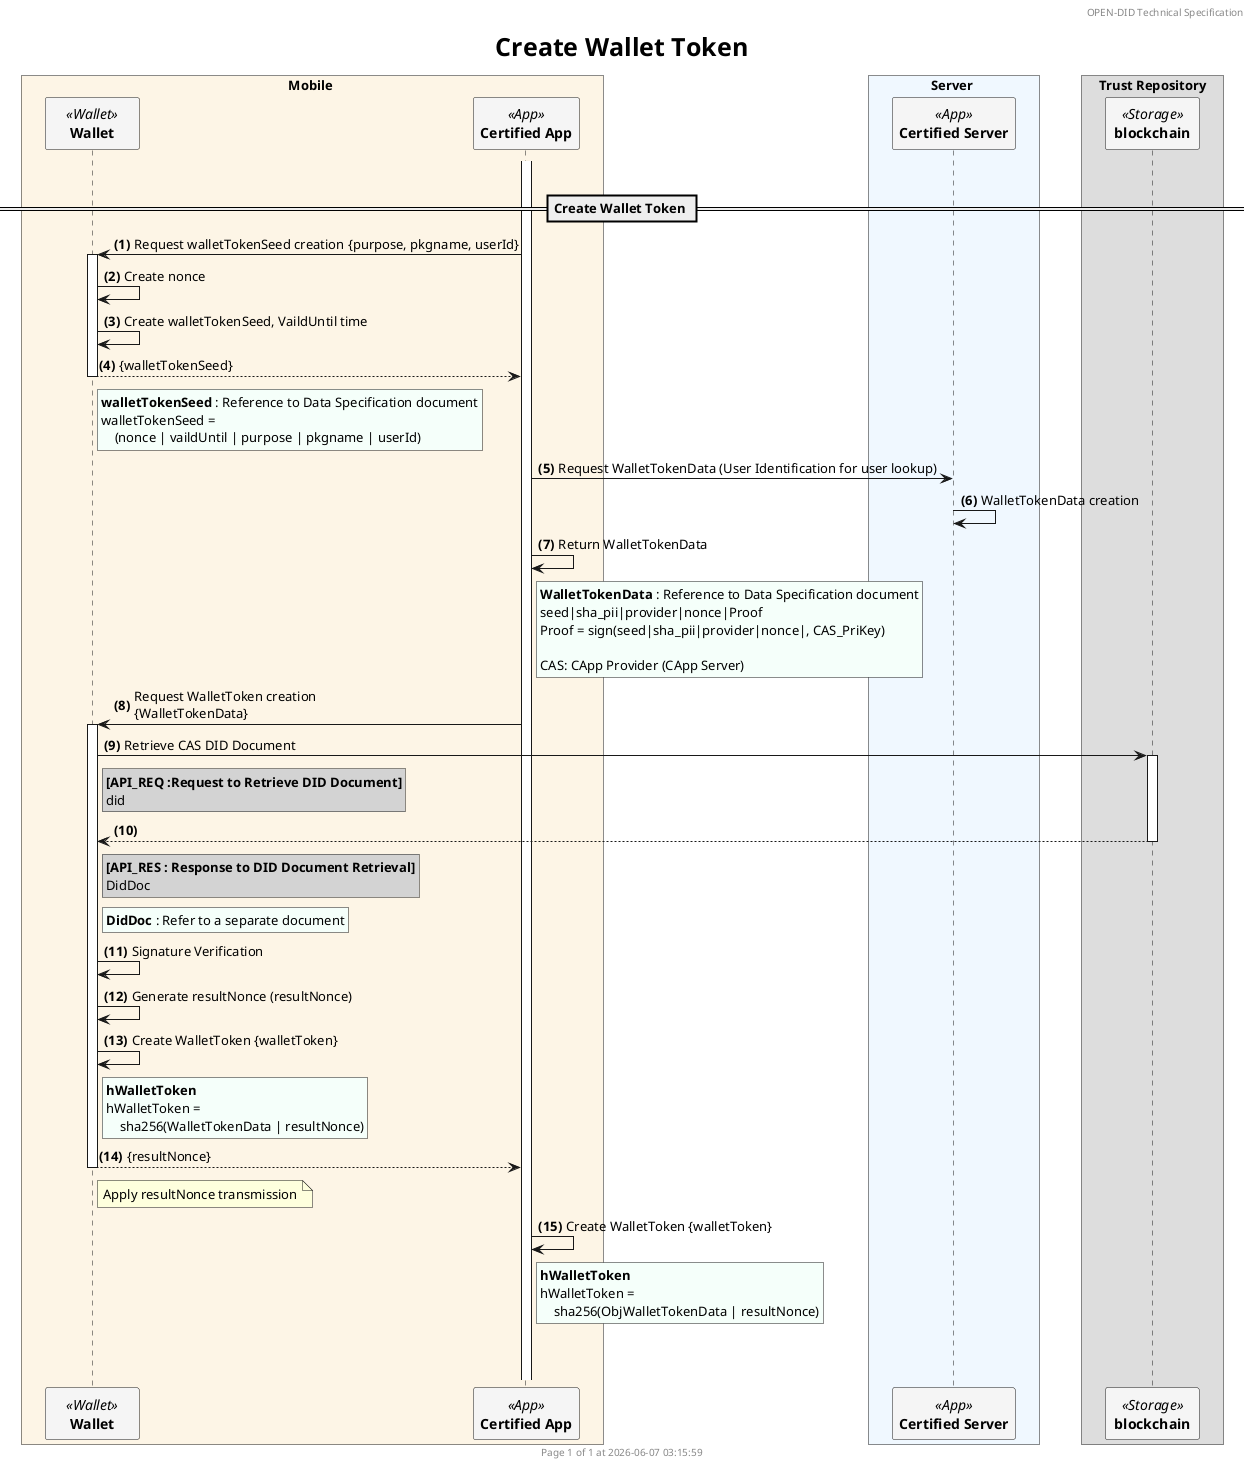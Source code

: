 @startuml create_wallet_token

'- - - - - - - - - - - - - - - - - - - - - - - - - - - - - - - - - - - - - - - - - - - - - - - - - - - - - - - - - - -
' Configuration
'- - - - - - - - - - - - - - - - - - - - - - - - - - - - - - - - - - - - - - - - - - - - - - - - - - - - - - - - - - -
'=== Header and Footer ===
header OPEN-DID Technical Specification
footer
    Page %page% of %lastpage% at %date("yyyy-MM-dd hh:mm:ss")
end footer

'=== Title ===
title
    <size:25>Create Wallet Token</size>
end title

'=== Option ===
' Autonumber: ex) "<b>000.</b>" => Display as a 3-digit number with leading zeros
autonumber "<b>(#)</b>"
' Hide the participant box at the bottom of the page
'hide footbox

'=== Participants ===
skinparam ParticipantPadding 20
skinparam BoxPadding 20
skinparam MaxMessageSize 500
skinparam MinClassWidth 80



box Mobile #OldLace
    participant "**Wallet**" as WALLET <<Wallet>> #WhiteSmoke
    participant "**Certified App**" as CA <<App>> #WhiteSmoke    
end box

box Server #AliceBlue
    participant "**Certified Server**" as CAS <<App>> #WhiteSmoke    
end box

box Trust Repository
    participant "**blockchain**" as BC <<Storage>> #WhiteSmoke
end box

'- - - - - - - - - - - - - - - - - - - - - - - - - - - - - - - - - - - - - - - - - - - - - - - - - - - - - - - - - - -
' Constant
'- - - - - - - - - - - - - - - - - - - - - - - - - - - - - - - - - - - - - - - - - - - - - - - - - - - - - - - - - - -
!$refdoc = "Refer to a separate document"
!$doc = "Refer to the data specification document"

'- - - - - - - - - - - - - - - - - - - - - - - - - - - - - - - - - - - - - - - - - - - - - - - - - - - - - - - - - - -
' Content
'- - - - - - - - - - - - - - - - - - - - - - - - - - - - - - - - - - - - - - - - - - - - - - - - - - - - - - - - - - -
|||


== Create Wallet Token ==

activate CA

CA -> WALLET++ : Request walletTokenSeed creation {purpose, pkgname, userId}
    WALLET -> WALLET : Create nonce 
    WALLET -> WALLET : Create walletTokenSeed, VaildUntil time
return {walletTokenSeed}
rnote right of WALLET #MintCream
    **walletTokenSeed** : Reference to Data Specification document
    walletTokenSeed = 
        (nonce | vaildUntil | purpose | pkgname | userId)
end note


CA -> CAS : Request WalletTokenData (User Identification for user lookup)
CAS -> CAS : WalletTokenData creation
CA -> CA :  Return WalletTokenData
rnote right of CA #MintCream
    **WalletTokenData** : Reference to Data Specification document
    seed|sha_pii|provider|nonce|Proof
    Proof = sign(seed|sha_pii|provider|nonce|, CAS_PriKey)

    CAS: CApp Provider (CApp Server)
end note


CA -> WALLET++ : Request WalletToken creation \n{WalletTokenData}
    WALLET -> BC++ : Retrieve CAS DID Document
    rnote right of WALLET #LightGray
        **[API_REQ :Request to Retrieve DID Document]**
        did
    end note

    return
    rnote right of WALLET #LightGray
        **[API_RES : Response to DID Document Retrieval]**
        DidDoc
    end note
    rnote right of WALLET #MintCream    
        **DidDoc** : $refdoc
    end note

    WALLET -> WALLET : Signature Verification
    WALLET -> WALLET : Generate resultNonce (resultNonce)

    WALLET -> WALLET : Create WalletToken {walletToken}
    rnote right of WALLET #MintCream
        **hWalletToken**
        hWalletToken =
            sha256(WalletTokenData | resultNonce)
    end note

    return {resultNonce}
    note right of WALLET : Apply resultNonce transmission

    CA -> CA : Create WalletToken {walletToken}
    rnote right of CA #MintCream
        **hWalletToken**
        hWalletToken = 
            sha256(ObjWalletTokenData | resultNonce)
    end note







|||
|||
@enduml
